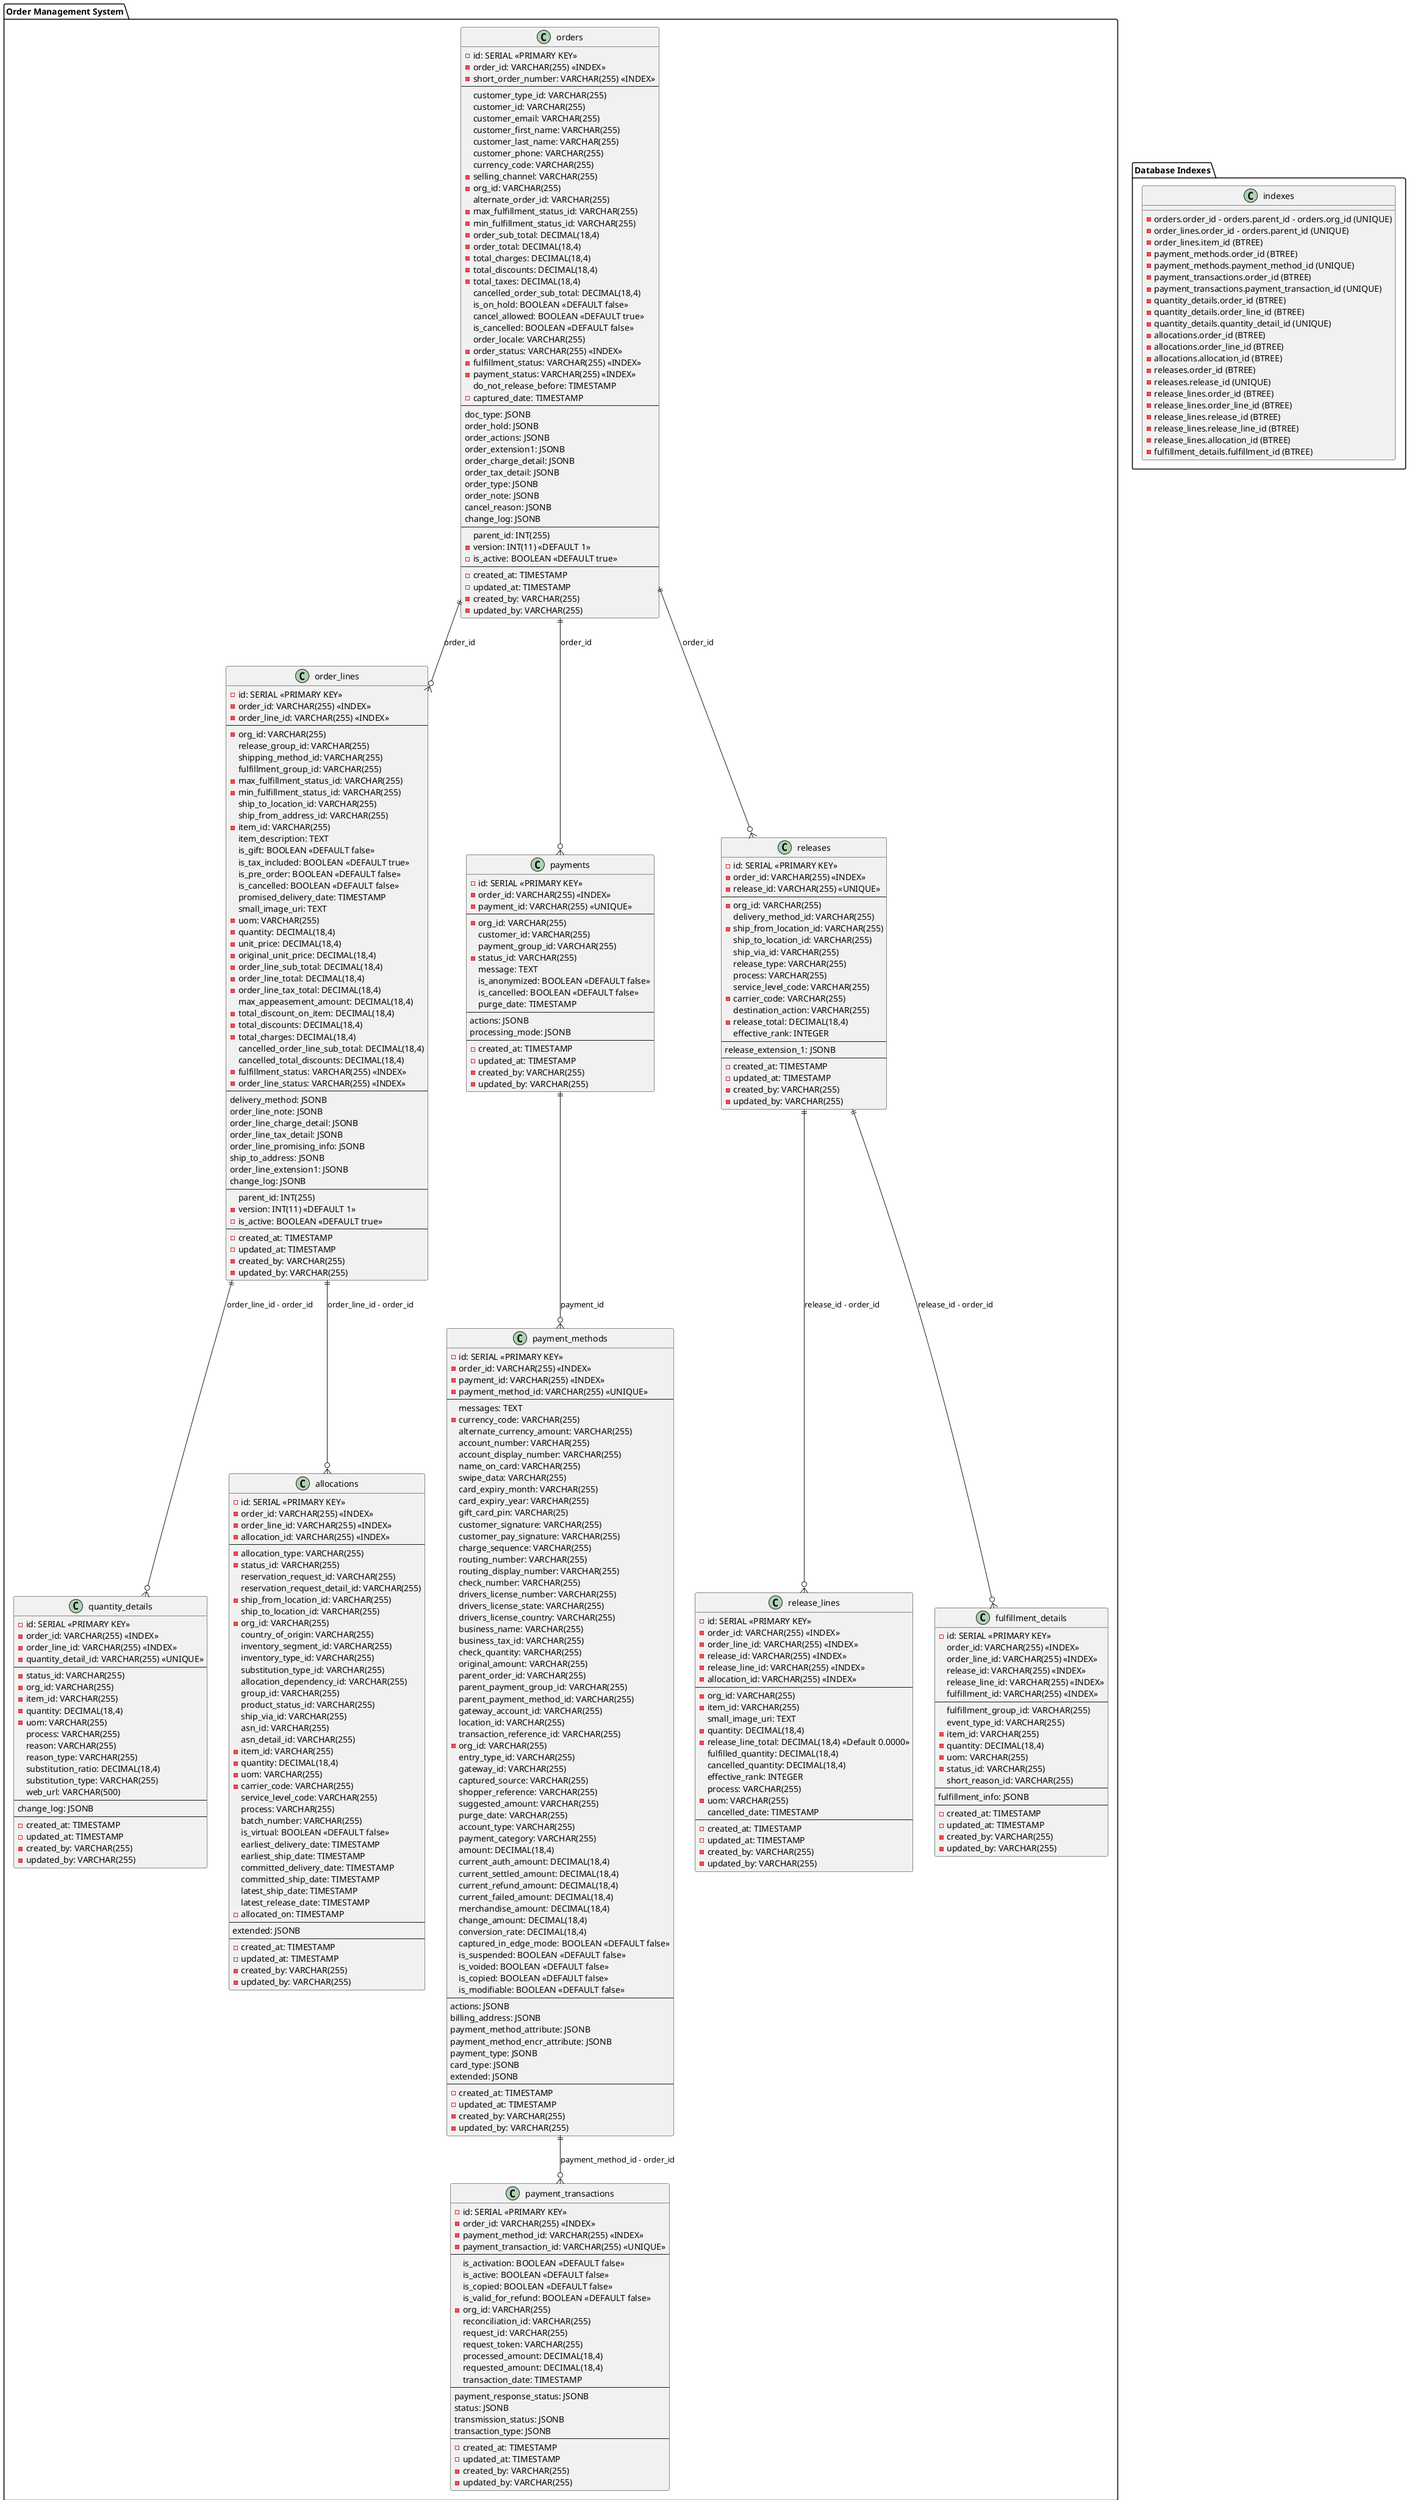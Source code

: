 @startuml

package "Order Management System" {
  
  class orders {
    - id: SERIAL <<PRIMARY KEY>>
    - order_id: VARCHAR(255) <<INDEX>>
		- short_order_number: VARCHAR(255) <<INDEX>>
    --
    customer_type_id: VARCHAR(255)
    customer_id: VARCHAR(255)
    customer_email: VARCHAR(255)
    customer_first_name: VARCHAR(255)
    customer_last_name: VARCHAR(255)
    customer_phone: VARCHAR(255)
    currency_code: VARCHAR(255)
    - selling_channel: VARCHAR(255)
    - org_id: VARCHAR(255)
    alternate_order_id: VARCHAR(255)
    - max_fulfillment_status_id: VARCHAR(255)
    - min_fulfillment_status_id: VARCHAR(255)
    - order_sub_total: DECIMAL(18,4)
    - order_total: DECIMAL(18,4)
    - total_charges: DECIMAL(18,4)
    - total_discounts: DECIMAL(18,4)
    - total_taxes: DECIMAL(18,4)
    cancelled_order_sub_total: DECIMAL(18,4)
    is_on_hold: BOOLEAN <<DEFAULT false>>
    cancel_allowed: BOOLEAN <<DEFAULT true>>
    is_cancelled: BOOLEAN <<DEFAULT false>>
    order_locale: VARCHAR(255)
		- order_status: VARCHAR(255) <<INDEX>>
		- fulfillment_status: VARCHAR(255) <<INDEX>>
		- payment_status: VARCHAR(255) <<INDEX>>
    do_not_release_before: TIMESTAMP
    - captured_date: TIMESTAMP
    --
    doc_type: JSONB
    order_hold: JSONB
    order_actions: JSONB
    order_extension1: JSONB
    order_charge_detail: JSONB
    order_tax_detail: JSONB
    order_type: JSONB
    order_note: JSONB
    cancel_reason: JSONB
		change_log: JSONB
    --
		parent_id: INT(255)
    - version: INT(11) <<DEFAULT 1>>
		- is_active: BOOLEAN <<DEFAULT true>>
		--
    - created_at: TIMESTAMP
    - updated_at: TIMESTAMP
    - created_by: VARCHAR(255)
    - updated_by: VARCHAR(255)
  }

  class order_lines {
    - id: SERIAL <<PRIMARY KEY>>
    - order_id: VARCHAR(255) <<INDEX>>
    - order_line_id: VARCHAR(255) <<INDEX>>
    --
    - org_id: VARCHAR(255)
    release_group_id: VARCHAR(255)
    shipping_method_id: VARCHAR(255)
    fulfillment_group_id: VARCHAR(255)
    - max_fulfillment_status_id: VARCHAR(255)
    - min_fulfillment_status_id: VARCHAR(255)
    ship_to_location_id: VARCHAR(255)
    ship_from_address_id: VARCHAR(255)
    - item_id: VARCHAR(255)
    item_description: TEXT
    is_gift: BOOLEAN <<DEFAULT false>>
    is_tax_included: BOOLEAN <<DEFAULT true>>
    is_pre_order: BOOLEAN <<DEFAULT false>>
    is_cancelled: BOOLEAN <<DEFAULT false>>
    promised_delivery_date: TIMESTAMP
    small_image_uri: TEXT
    - uom: VARCHAR(255)
    - quantity: DECIMAL(18,4)
    - unit_price: DECIMAL(18,4)
    - original_unit_price: DECIMAL(18,4) 
    - order_line_sub_total: DECIMAL(18,4)
    - order_line_total: DECIMAL(18,4)
    - order_line_tax_total: DECIMAL(18,4)
    max_appeasement_amount: DECIMAL(18,4)
    - total_discount_on_item: DECIMAL(18,4)
    - total_discounts: DECIMAL(18,4)
    - total_charges: DECIMAL(18,4)
    cancelled_order_line_sub_total: DECIMAL(18,4)
    cancelled_total_discounts: DECIMAL(18,4)
		- fulfillment_status: VARCHAR(255) <<INDEX>>
		- order_line_status: VARCHAR(255) <<INDEX>>
    --
    delivery_method: JSONB
    order_line_note: JSONB
    order_line_charge_detail: JSONB
    order_line_tax_detail: JSONB
    order_line_promising_info: JSONB
    ship_to_address: JSONB
    order_line_extension1: JSONB
		change_log: JSONB
    --
		parent_id: INT(255)
    - version: INT(11) <<DEFAULT 1>>
		- is_active: BOOLEAN <<DEFAULT true>>
		--
    - created_at: TIMESTAMP
    - updated_at: TIMESTAMP
    - created_by: VARCHAR(255)
    - updated_by: VARCHAR(255)
  }

  class payments {
    - id: SERIAL <<PRIMARY KEY>>
    - order_id: VARCHAR(255) <<INDEX>>
    - payment_id: VARCHAR(255) <<UNIQUE>>
    --
    - org_id: VARCHAR(255)
    customer_id: VARCHAR(255)
    payment_group_id: VARCHAR(255)
    - status_id: VARCHAR(255)
    message: TEXT
    is_anonymized: BOOLEAN <<DEFAULT false>>
    is_cancelled: BOOLEAN <<DEFAULT false>>
    purge_date: TIMESTAMP
    --
    actions: JSONB
    processing_mode: JSONB
    --
    - created_at: TIMESTAMP
    - updated_at: TIMESTAMP
    - created_by: VARCHAR(255)
    - updated_by: VARCHAR(255)
  }

  class payment_methods {
    - id: SERIAL <<PRIMARY KEY>>
    - order_id: VARCHAR(255) <<INDEX>>
    - payment_id: VARCHAR(255) <<INDEX>>
    - payment_method_id: VARCHAR(255) <<UNIQUE>>
    --
    messages: TEXT
		- currency_code: VARCHAR(255)
    alternate_currency_amount: VARCHAR(255)
    account_number: VARCHAR(255)
    account_display_number: VARCHAR(255)
    name_on_card: VARCHAR(255)
    swipe_data: VARCHAR(255)
    card_expiry_month: VARCHAR(255)
    card_expiry_year: VARCHAR(255)
    gift_card_pin: VARCHAR(25)
    customer_signature: VARCHAR(255)
    customer_pay_signature: VARCHAR(255)
    charge_sequence: VARCHAR(255)
    routing_number: VARCHAR(255)
    routing_display_number: VARCHAR(255)
    check_number: VARCHAR(255)
    drivers_license_number: VARCHAR(255)
    drivers_license_state: VARCHAR(255)
    drivers_license_country: VARCHAR(255)
    business_name: VARCHAR(255)
    business_tax_id: VARCHAR(255)
    check_quantity: VARCHAR(255)
    original_amount: VARCHAR(255)
    parent_order_id: VARCHAR(255)
    parent_payment_group_id: VARCHAR(255)
    parent_payment_method_id: VARCHAR(255)
    gateway_account_id: VARCHAR(255)
    location_id: VARCHAR(255)
    transaction_reference_id: VARCHAR(255)
    - org_id: VARCHAR(255)
    entry_type_id: VARCHAR(255)
    gateway_id: VARCHAR(255)
    captured_source: VARCHAR(255)
    shopper_reference: VARCHAR(255)
    suggested_amount: VARCHAR(255)
    purge_date: VARCHAR(255)
    account_type: VARCHAR(255)
    payment_category: VARCHAR(255)
    amount: DECIMAL(18,4)
    current_auth_amount: DECIMAL(18,4)
    current_settled_amount: DECIMAL(18,4)
    current_refund_amount: DECIMAL(18,4)
    current_failed_amount: DECIMAL(18,4)
    merchandise_amount: DECIMAL(18,4)
    change_amount: DECIMAL(18,4)
    conversion_rate: DECIMAL(18,4)
    captured_in_edge_mode: BOOLEAN <<DEFAULT false>>
    is_suspended: BOOLEAN <<DEFAULT false>>
    is_voided: BOOLEAN <<DEFAULT false>>
    is_copied: BOOLEAN <<DEFAULT false>>
    is_modifiable: BOOLEAN <<DEFAULT false>>
    --
    actions: JSONB
    billing_address: JSONB
    payment_method_attribute: JSONB
    payment_method_encr_attribute: JSONB
    payment_type: JSONB
    card_type: JSONB
    extended: JSONB
    --
    - created_at: TIMESTAMP
    - updated_at: TIMESTAMP
    - created_by: VARCHAR(255)
    - updated_by: VARCHAR(255)
  }

  class payment_transactions {
    - id: SERIAL <<PRIMARY KEY>>
    - order_id: VARCHAR(255) <<INDEX>>
    - payment_method_id: VARCHAR(255) <<INDEX>>
    - payment_transaction_id: VARCHAR(255) <<UNIQUE>>
    --
    is_activation: BOOLEAN <<DEFAULT false>>
    is_active: BOOLEAN <<DEFAULT false>>
    is_copied: BOOLEAN <<DEFAULT false>>
    is_valid_for_refund: BOOLEAN <<DEFAULT false>>
    - org_id: VARCHAR(255)
    reconciliation_id: VARCHAR(255)
    request_id: VARCHAR(255)
    request_token: VARCHAR(255)
    processed_amount: DECIMAL(18,4)
    requested_amount: DECIMAL(18,4)
    transaction_date: TIMESTAMP
    --
    payment_response_status: JSONB
    status: JSONB
    transmission_status: JSONB
    transaction_type: JSONB
    --
    - created_at: TIMESTAMP
    - updated_at: TIMESTAMP
    - created_by: VARCHAR(255)
    - updated_by: VARCHAR(255)
  }

  class quantity_details {
    - id: SERIAL <<PRIMARY KEY>>
    - order_id: VARCHAR(255) <<INDEX>>
    - order_line_id: VARCHAR(255) <<INDEX>>
    - quantity_detail_id: VARCHAR(255) <<UNIQUE>>
    --
    - status_id: VARCHAR(255)
    - org_id: VARCHAR(255)
    - item_id: VARCHAR(255)
    - quantity: DECIMAL(18,4)
    - uom: VARCHAR(255)
    process: VARCHAR(255)
    reason: VARCHAR(255)
    reason_type: VARCHAR(255)
    substitution_ratio: DECIMAL(18,4)
    substitution_type: VARCHAR(255)
    web_url: VARCHAR(500)
    --
    change_log: JSONB
    --
    - created_at: TIMESTAMP
    - updated_at: TIMESTAMP
    - created_by: VARCHAR(255)
    - updated_by: VARCHAR(255)
  }

  class allocations {
  - id: SERIAL <<PRIMARY KEY>>
  - order_id: VARCHAR(255) <<INDEX>>
  - order_line_id: VARCHAR(255) <<INDEX>>
  - allocation_id: VARCHAR(255) <<INDEX>>
  --
  - allocation_type: VARCHAR(255) 
  - status_id: VARCHAR(255)
  reservation_request_id: VARCHAR(255)
  reservation_request_detail_id: VARCHAR(255)
  - ship_from_location_id: VARCHAR(255)
  ship_to_location_id: VARCHAR(255)
  - org_id: VARCHAR(255)
  country_of_origin: VARCHAR(255)
  inventory_segment_id: VARCHAR(255)
  inventory_type_id: VARCHAR(255)
  substitution_type_id: VARCHAR(255)
  allocation_dependency_id: VARCHAR(255)
  group_id: VARCHAR(255)
  product_status_id: VARCHAR(255)
  ship_via_id: VARCHAR(255)
  asn_id: VARCHAR(255)
  asn_detail_id: VARCHAR(255)
  - item_id: VARCHAR(255)
  - quantity: DECIMAL(18,4)
  - uom: VARCHAR(255)
  - carrier_code: VARCHAR(255)
  service_level_code: VARCHAR(255)
  process: VARCHAR(255)
  batch_number: VARCHAR(255)
  is_virtual: BOOLEAN <<DEFAULT false>>
  earliest_delivery_date: TIMESTAMP
  earliest_ship_date: TIMESTAMP
  committed_delivery_date: TIMESTAMP
  committed_ship_date: TIMESTAMP
  latest_ship_date: TIMESTAMP
  latest_release_date: TIMESTAMP
  - allocated_on: TIMESTAMP  
  --
  extended: JSONB
  --
  - created_at: TIMESTAMP
  - updated_at: TIMESTAMP
  - created_by: VARCHAR(255)
  - updated_by: VARCHAR(255)
  }

  class releases {
    - id: SERIAL <<PRIMARY KEY>>
    - order_id: VARCHAR(255) <<INDEX>>
    - release_id: VARCHAR(255) <<UNIQUE>>
    --
    - org_id: VARCHAR(255)
    delivery_method_id: VARCHAR(255)
    - ship_from_location_id: VARCHAR(255)
    ship_to_location_id: VARCHAR(255)
    ship_via_id: VARCHAR(255)
    release_type: VARCHAR(255)
    process: VARCHAR(255)
    service_level_code: VARCHAR(255)
    - carrier_code: VARCHAR(255)
    destination_action: VARCHAR(255)
    - release_total: DECIMAL(18,4)
    effective_rank: INTEGER
    --
    release_extension_1: JSONB
    --
    - created_at: TIMESTAMP
    - updated_at: TIMESTAMP
    - created_by: VARCHAR(255)
    - updated_by: VARCHAR(255)
  }

  class release_lines {
    - id: SERIAL <<PRIMARY KEY>>
    - order_id: VARCHAR(255) <<INDEX>>
    - order_line_id: VARCHAR(255) <<INDEX>>
    - release_id: VARCHAR(255) <<INDEX>>
    - release_line_id: VARCHAR(255) <<INDEX>>
    - allocation_id: VARCHAR(255) <<INDEX>>
    --
    - org_id: VARCHAR(255)
    - item_id: VARCHAR(255)
    small_image_uri: TEXT
    - quantity: DECIMAL(18,4)
    - release_line_total: DECIMAL(18,4) <<Default 0.0000>>
    fulfilled_quantity: DECIMAL(18,4)
    cancelled_quantity: DECIMAL(18,4)
    effective_rank: INTEGER
    process: VARCHAR(255)
    - uom: VARCHAR(255)
    cancelled_date: TIMESTAMP
    --
    - created_at: TIMESTAMP
    - updated_at: TIMESTAMP
    - created_by: VARCHAR(255)
    - updated_by: VARCHAR(255)
  }

  class fulfillment_details {
    - id: SERIAL <<PRIMARY KEY>>
    order_id: VARCHAR(255) <<INDEX>>
    order_line_id: VARCHAR(255) <<INDEX>>
    release_id: VARCHAR(255) <<INDEX>>
    release_line_id: VARCHAR(255) <<INDEX>>
    fulfillment_id: VARCHAR(255) <<INDEX>>
    --
    fulfillment_group_id: VARCHAR(255)
    event_type_id: VARCHAR(255)
    - item_id: VARCHAR(255)
    - quantity: DECIMAL(18,4)
    - uom: VARCHAR(255)
    - status_id: VARCHAR(255)
    short_reason_id: VARCHAR(255)
    --
    fulfillment_info: JSONB
    --
    - created_at: TIMESTAMP
    - updated_at: TIMESTAMP
    - created_by: VARCHAR(255)
    - updated_by: VARCHAR(255)
  }

  orders ||--o{ order_lines : "order_id"
  orders ||--o{ payments : "order_id"
  orders ||--o{ releases : "order_id"
  payments ||--o{ payment_methods : "payment_id"
  payment_methods ||--o{ payment_transactions : "payment_method_id - order_id"
  order_lines ||--o{ quantity_details : "order_line_id - order_id"
  order_lines ||--o{ allocations : "order_line_id - order_id"
  releases ||--o{ release_lines : "release_id - order_id"
  releases ||--o{ fulfillment_details : "release_id - order_id"

}

package "Database Indexes" {
  class indexes {
    - orders.order_id - orders.parent_id - orders.org_id (UNIQUE)
    - order_lines.order_id - orders.parent_id (UNIQUE)
    - order_lines.item_id (BTREE)
    - payment_methods.order_id (BTREE)
    - payment_methods.payment_method_id (UNIQUE)
    - payment_transactions.order_id (BTREE)
    - payment_transactions.payment_transaction_id (UNIQUE)
    - quantity_details.order_id (BTREE)
    - quantity_details.order_line_id (BTREE)
    - quantity_details.quantity_detail_id (UNIQUE)
    - allocations.order_id (BTREE)
    - allocations.order_line_id (BTREE)
    - allocations.allocation_id (BTREE)
    - releases.order_id (BTREE)
    - releases.release_id (UNIQUE)
    - release_lines.order_id (BTREE)
    - release_lines.order_line_id (BTREE)
    - release_lines.release_id (BTREE)
    - release_lines.release_line_id (BTREE)
    - release_lines.allocation_id (BTREE)
    - fulfillment_details.fulfillment_id (BTREE)
  }
}

@enduml
